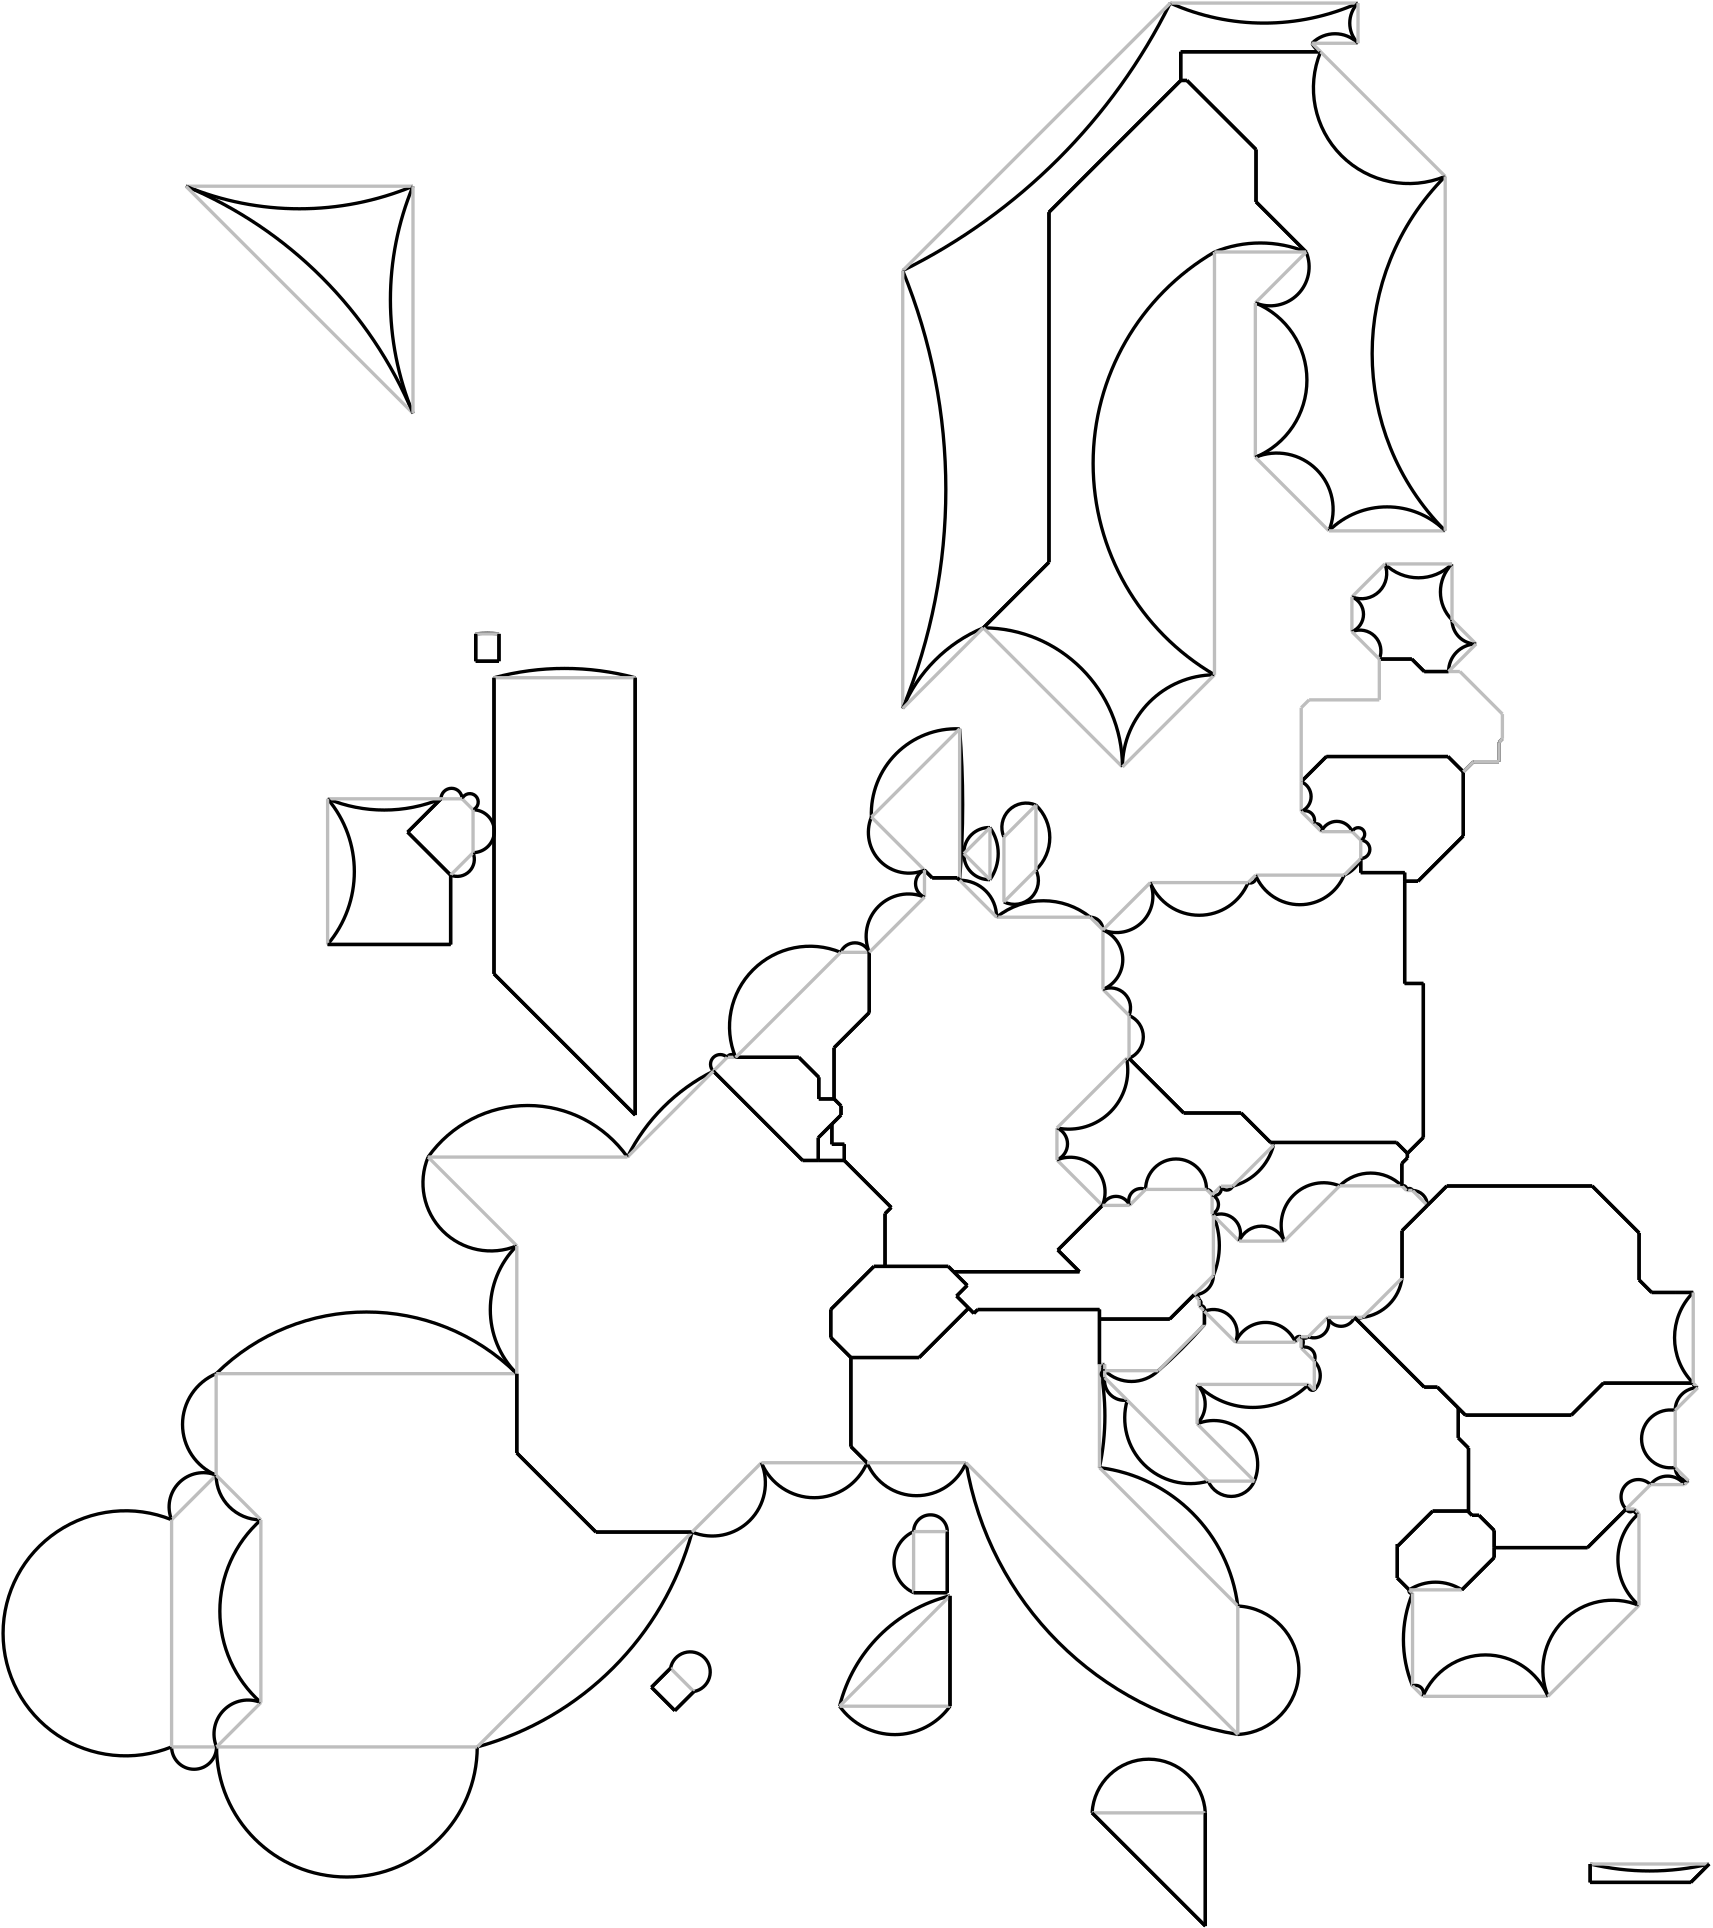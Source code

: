 <?xml version="1.0"?>
<!DOCTYPE ipe SYSTEM "ipe.dtd">
<ipe version="70005" creator="Ipe 7.1.1">
<info created="D:20110803231932" modified="D:20120926144655"/>
<ipestyle name="basic">
<pen name="heavier" value="0.8"/>
<pen name="fat" value="1.2"/>
<pen name="ultrafat" value="2"/>
<color name="red" value="1 0 0"/>
<color name="green" value="0 1 0"/>
<color name="blue" value="0 0 1"/>
<color name="yellow" value="1 1 0"/>
<color name="orange" value="1 0.647 0"/>
<color name="gold" value="1 0.843 0"/>
<color name="purple" value="0.627 0.125 0.941"/>
<color name="gray" value="0.745"/>
<color name="lightblue" value="0.678 0.847 0.902"/>
<color name="lightcyan" value="0.878 1 1"/>
<color name="lightgray" value="0.827"/>
<color name="lightgreen" value="0.565 0.933 0.565"/>
<color name="lightyellow" value="1 1 0.878"/>
<dashstyle name="dashed" value="[4] 0"/>
<dashstyle name="dotted" value="[1 3] 0"/>
<dashstyle name="dash dotted" value="[4 2 1 2] 0"/>
<dashstyle name="dash dot dotted" value="[4 2 1 2 1 2] 0"/>
</ipestyle>
<page>
<layer name="alpha"/>
<layer name="beta"/>
<view layers="alpha beta" active="beta"/>
<path layer="beta" stroke="black" pen="fat">
120.001 451.708 m
120.001 441.872 l
</path>
<path stroke="black" pen="fat">
120.001 441.872 m
128.374 441.872 l
</path>
<path stroke="black" pen="fat">
128.374 441.872 m
128.374 451.708 l
</path>
<path stroke="black" pen="fat">
126.584 435.905 m
126.584 329.296 l
</path>
<path stroke="black" pen="fat">
126.584 329.296 m
177.414 278.466 l
</path>
<path stroke="black" pen="fat">
177.414 278.466 m
177.414 435.905 l
</path>
<path stroke="black" pen="fat">
190.128 79.3321 m
183.273 72.4775 l
</path>
<path stroke="black" pen="fat">
183.273 72.4775 m
191.68 64.0711 l
</path>
<path stroke="black" pen="fat">
191.68 64.0711 m
198.535 70.925 l
</path>
<path stroke="black" pen="fat">
277.645 106.534 m
289.785 106.534 l
</path>
<path stroke="black" pen="fat">
289.785 106.534 m
289.785 128.517 l
</path>
<path stroke="black" pen="fat">
290.74 65.6552 m
290.74 105.391 l
</path>
<path stroke="black" pen="fat">
341.898 27.263 m
382.664 -13.494 l
</path>
<path stroke="black" pen="fat">
382.664 -13.494 m
382.664 27.263 l
</path>
<path stroke="black" pen="fat">
10.5187 132.788 m
12.3243 0 0 -12.3243 21.9454 137.405 26.5584 148.834 a
</path>
<path layer="alpha" stroke="gray" pen="fat">
10.5187 132.788 m
26.5584 148.834 l
</path>
<path layer="beta" stroke="black" pen="fat">
10.5187 51.0075 m
-44.1143 0 0 44.1143 -6.03572 91.8978 10.5187 132.788 a
</path>
<path layer="alpha" stroke="gray" pen="fat">
10.5187 51.0075 m
10.5187 132.788 l
</path>
<path layer="beta" stroke="black" pen="fat">
26.7019 51.0075 m
8.09171 0 0 -8.09171 18.6103 51.0505 10.5187 51.0075 a
</path>
<path layer="alpha" stroke="gray" pen="fat">
26.7019 51.0075 m
10.5187 51.0075 l
</path>
<path layer="beta" stroke="black" pen="fat">
95.4988 380.32 m
110.964 364.855 l
</path>
<path stroke="black" pen="fat">
107.502 392.325 m
95.4988 380.32 l
</path>
<path stroke="black" pen="fat">
110.964 339.889 m
66.6804 339.889 l
</path>
<path stroke="black" pen="fat">
110.964 364.855 m
110.964 339.889 l
</path>
<path stroke="black" pen="fat">
110.964 364.855 m
95.4988 380.32 l
</path>
<path stroke="black" pen="fat">
95.4988 380.32 m
107.502 392.325 l
</path>
<path stroke="black" pen="fat">
115.097 392.325 m
-3.01933 0 0 3.01933 117.886 391.168 119.042 388.379 a
</path>
<path layer="alpha" stroke="gray" pen="fat">
115.097 392.325 m
119.042 388.379 l
</path>
<path layer="beta" stroke="black" pen="fat">
107.502 392.325 m
3.79755 0 0 -3.79755 111.3 392.306 115.097 392.325 a
</path>
<path layer="alpha" stroke="gray" pen="fat">
107.502 392.325 m
115.097 392.325 l
</path>
<path layer="beta" stroke="black" pen="fat">
119.042 372.935 m
6.18438 0 0 -6.18438 113.328 370.569 110.964 364.855 a
</path>
<path layer="alpha" stroke="gray" pen="fat">
119.042 372.935 m
110.964 364.855 l
</path>
<path layer="beta" stroke="black" pen="fat">
119.042 388.379 m
7.72217 0 0 -7.72217 118.978 380.657 119.042 372.935 a
</path>
<path layer="alpha" stroke="gray" pen="fat">
119.042 388.379 m
119.042 372.935 l
</path>
<path layer="beta" stroke="black" pen="fat">
120.001 451.708 m
39.2491 0 0 -39.2491 124.188 412.683 128.374 451.708 a
</path>
<path layer="alpha" stroke="gray" pen="fat">
120.001 451.708 m
128.374 451.708 l
</path>
<path layer="beta" stroke="black" pen="fat">
120.001 441.872 m
120.001 451.708 l
</path>
<path stroke="black" pen="fat">
128.374 441.872 m
120.001 441.872 l
</path>
<path stroke="black" pen="fat">
128.374 451.708 m
128.374 441.872 l
</path>
<path stroke="black" pen="fat">
126.584 435.905 m
97.9975 0 0 -97.9975 151.999 341.26 177.414 435.905 a
</path>
<path layer="alpha" stroke="gray" pen="fat">
126.584 435.905 m
177.414 435.905 l
</path>
<path layer="beta" stroke="black" pen="fat">
126.584 329.296 m
126.584 435.905 l
</path>
<path stroke="black" pen="fat">
177.414 278.466 m
126.584 329.296 l
</path>
<path stroke="black" pen="fat">
177.414 435.905 m
177.414 278.466 l
</path>
<path stroke="black" pen="fat">
42.6579 132.736 m
16.1284 0 0 -16.1284 42.6868 148.864 26.5584 148.834 a
</path>
<path layer="alpha" stroke="gray" pen="fat">
42.6579 132.736 m
26.5584 148.834 l
</path>
<path layer="beta" stroke="black" pen="fat">
26.7019 51.0075 m
12.2328 0 0 -12.2328 38.0216 55.645 42.6579 66.9652 a
</path>
<path layer="alpha" stroke="gray" pen="fat">
26.7019 51.0075 m
42.6579 66.9652 l
</path>
<path layer="beta" stroke="black" pen="fat">
42.6579 66.9652 m
43.9979 0 0 -43.9979 71.8875 99.8505 42.6579 132.736 a
</path>
<path layer="alpha" stroke="gray" pen="fat">
42.6579 66.9652 m
42.6579 132.736 l
</path>
<path layer="beta" stroke="black" pen="fat">
163.268 128.355 m
197.9 128.355 l
</path>
<path stroke="black" pen="fat">
134.79 156.839 m
163.268 128.355 l
</path>
<path stroke="black" pen="fat">
134.79 185.363 m
134.79 156.839 l
</path>
<path stroke="black" pen="fat">
26.5584 185.363 m
77.0383 0 0 -77.0383 80.6742 130.532 134.79 185.363 a
</path>
<path layer="alpha" stroke="gray" pen="fat">
26.5584 185.363 m
134.79 185.363 l
</path>
<path layer="beta" stroke="black" pen="fat">
26.5584 148.834 m
19.8329 0 0 -19.8329 34.288 167.098 26.5584 185.363 a
</path>
<path layer="alpha" stroke="gray" pen="fat">
26.5584 148.834 m
26.5584 185.363 l
</path>
<path layer="beta" stroke="black" pen="fat">
120.552 51.0075 m
46.925 0 0 -46.925 73.6269 51.0934 26.7019 51.0075 a
</path>
<path layer="alpha" stroke="gray" pen="fat">
120.552 51.0075 m
26.7019 51.0075 l
</path>
<path layer="beta" stroke="black" pen="fat">
197.9 128.355 m
110.55 0 0 -110.55 91.2919 157.615 120.552 51.0075 a
</path>
<path layer="alpha" stroke="gray" pen="fat">
197.9 128.355 m
120.552 51.0075 l
</path>
<path layer="beta" stroke="black" pen="fat">
190.128 79.3321 m
-7.2097 0 0 7.2097 197.216 78.013 198.535 70.925 a
</path>
<path layer="alpha" stroke="gray" pen="fat">
190.128 79.3321 m
198.535 70.925 l
</path>
<path layer="beta" stroke="black" pen="fat">
183.273 72.4775 m
190.128 79.3321 l
</path>
<path stroke="black" pen="fat">
191.68 64.0711 m
183.273 72.4775 l
</path>
<path stroke="black" pen="fat">
198.535 70.925 m
191.68 64.0711 l
</path>
<path stroke="black" pen="fat">
249.007 284.28 m
251.51 281.777 l
</path>
<path stroke="black" pen="fat">
251.51 278.499 m
248.215 275.205 l
</path>
<path stroke="black" pen="fat">
251.51 281.777 m
251.51 278.499 l
</path>
<path stroke="black" pen="fat">
243.515 284.28 m
249.007 284.28 l
</path>
<path stroke="black" pen="fat">
243.515 292.06 m
243.515 284.28 l
</path>
<path stroke="black" pen="fat">
236.332 299.242 m
243.515 292.06 l
</path>
<path stroke="black" pen="fat">
213.559 299.242 m
236.332 299.242 l
</path>
<path stroke="black" pen="fat">
210.51 299.242 m
1.65162 0 0 -1.65162 212.034 298.607 213.559 299.242 a
</path>
<path layer="alpha" stroke="gray" pen="fat">
210.51 299.242 m
213.559 299.242 l
</path>
<path layer="beta" stroke="black" pen="fat">
205.544 294.274 m
3.5126 0 0 -3.5126 208.043 296.742 210.51 299.242 a
</path>
<path layer="alpha" stroke="gray" pen="fat">
205.544 294.274 m
210.51 299.242 l
</path>
<path layer="beta" stroke="black" pen="fat">
237.701 262.116 m
205.544 294.274 l
</path>
<path stroke="black" pen="fat">
243.339 262.116 m
237.701 262.116 l
</path>
<path stroke="black" pen="fat">
243.339 270.329 m
243.339 262.116 l
</path>
<path stroke="black" pen="fat">
248.215 275.205 m
243.339 270.329 l
</path>
<path stroke="black" pen="fat">
243.339 262.116 m
243.339 270.329 l
</path>
<path stroke="black" pen="fat">
243.339 270.329 m
248.215 275.205 l
</path>
<path stroke="black" pen="fat">
248.215 267.967 m
252.699 267.967 l
</path>
<path stroke="black" pen="fat">
248.215 275.205 m
248.215 267.967 l
</path>
<path stroke="black" pen="fat">
252.699 267.967 m
252.699 262.116 l
</path>
<path stroke="black" pen="fat">
252.699 262.116 m
243.339 262.116 l
</path>
<path stroke="black" pen="fat">
249.007 284.28 m
243.515 284.28 l
</path>
<path stroke="black" pen="fat">
243.515 284.28 m
243.515 292.06 l
</path>
<path stroke="black" pen="fat">
243.515 292.06 m
236.332 299.242 l
</path>
<path stroke="black" pen="fat">
236.332 299.242 m
213.559 299.242 l
</path>
<path stroke="black" pen="fat">
251.377 337.051 m
5.59765 0 0 -5.59765 256.534 334.874 261.691 337.051 a
</path>
<path layer="alpha" stroke="gray" pen="fat">
251.377 337.051 m
261.691 337.051 l
</path>
<path layer="beta" stroke="black" pen="fat">
213.559 299.242 m
28.9565 0 0 -28.9565 240.326 310.287 251.377 337.051 a
</path>
<path layer="alpha" stroke="gray" pen="fat">
213.559 299.242 m
251.377 337.051 l
</path>
<path layer="beta" stroke="black" pen="fat">
249.007 302.705 m
249.007 284.28 l
</path>
<path stroke="black" pen="fat">
261.691 315.389 m
249.007 302.705 l
</path>
<path stroke="black" pen="fat">
261.691 337.051 m
261.691 315.389 l
</path>
<path stroke="black" pen="fat">
197.9 128.355 m
163.268 128.355 l
</path>
<path stroke="black" pen="fat">
163.268 128.355 m
134.79 156.839 l
</path>
<path stroke="black" pen="fat">
134.79 156.839 m
134.79 185.363 l
</path>
<path stroke="black" pen="fat">
205.544 294.274 m
237.701 262.116 l
</path>
<path stroke="black" pen="fat">
237.701 262.116 m
243.339 262.116 l
</path>
<path stroke="black" pen="fat">
243.339 262.116 m
252.699 262.116 l
</path>
<path stroke="black" pen="fat">
252.699 262.116 m
269.591 245.224 l
</path>
<path stroke="black" pen="fat">
267.361 242.992 m
267.361 223.981 l
</path>
<path stroke="black" pen="fat">
269.591 245.224 m
267.361 242.992 l
</path>
<path stroke="black" pen="fat">
174.619 263.349 m
68.9518 0 0 -68.9518 236.321 232.572 205.544 294.274 a
</path>
<path layer="alpha" stroke="gray" pen="fat">
174.619 263.349 m
205.544 294.274 l
</path>
<path layer="beta" stroke="black" pen="fat">
102.859 263.349 m
43.9531 0 0 -43.9531 138.739 237.962 174.619 263.349 a
</path>
<path layer="alpha" stroke="gray" pen="fat">
102.859 263.349 m
174.619 263.349 l
</path>
<path layer="beta" stroke="black" pen="fat">
134.79 231.395 m
24.4644 0 0 -24.4644 125.473 254.016 102.859 263.349 a
</path>
<path layer="alpha" stroke="gray" pen="fat">
134.79 231.395 m
102.859 263.349 l
</path>
<path layer="beta" stroke="black" pen="fat">
134.79 185.363 m
32.5532 0 0 -32.5532 157.811 208.379 134.79 231.395 a
</path>
<path layer="alpha" stroke="gray" pen="fat">
134.79 185.363 m
134.79 231.395 l
</path>
<path layer="beta" stroke="black" pen="fat">
222.854 153.31 m
19.1264 0 0 -19.1264 205.159 146.05 197.9 128.355 a
</path>
<path layer="alpha" stroke="gray" pen="fat">
222.854 153.31 m
197.9 128.355 l
</path>
<path layer="beta" stroke="black" pen="fat">
260.887 153.31 m
20.6538 0 0 -20.6538 241.871 161.369 222.854 153.31 a
</path>
<path layer="alpha" stroke="gray" pen="fat">
260.887 153.31 m
222.854 153.31 l
</path>
<path layer="beta" stroke="black" pen="fat">
255.055 159.136 m
260.887 153.31 l
</path>
<path stroke="black" pen="fat">
255.055 191.184 m
255.055 159.136 l
</path>
<path stroke="black" pen="fat">
247.822 198.416 m
255.055 191.184 l
</path>
<path stroke="black" pen="fat">
247.822 208.469 m
247.822 198.416 l
</path>
<path stroke="black" pen="fat">
263.336 223.981 m
247.822 208.469 l
</path>
<path stroke="black" pen="fat">
267.361 223.981 m
263.336 223.981 l
</path>
<path stroke="black" pen="fat">
277.645 128.517 m
6.06992 0 0 -6.06992 283.715 128.479 289.785 128.517 a
</path>
<path layer="alpha" stroke="gray" pen="fat">
277.645 128.517 m
289.785 128.517 l
</path>
<path layer="beta" stroke="black" pen="fat">
277.645 106.534 m
12.0777 0 0 -12.0777 282.651 117.526 277.645 128.517 a
</path>
<path layer="alpha" stroke="gray" pen="fat">
277.645 106.534 m
277.645 128.517 l
</path>
<path layer="beta" stroke="black" pen="fat">
289.785 106.534 m
277.645 106.534 l
</path>
<path stroke="black" pen="fat">
289.785 128.517 m
289.785 106.534 l
</path>
<path stroke="black" pen="fat">
251.004 65.6552 m
54.4362 0 0 -54.4362 303.84 52.555 290.74 105.391 a
</path>
<path layer="alpha" stroke="gray" pen="fat">
251.004 65.6552 m
290.74 105.391 l
</path>
<path layer="beta" stroke="black" pen="fat">
290.74 65.6552 m
24.4226 0 0 -24.4226 270.872 79.8581 251.004 65.6552 a
</path>
<path layer="alpha" stroke="gray" pen="fat">
290.74 65.6552 m
251.004 65.6552 l
</path>
<path layer="beta" stroke="black" pen="fat">
290.74 105.391 m
290.74 65.6552 l
</path>
<path stroke="black" pen="fat">
262.447 385.753 m
30.5878 0 0 -30.5878 293.011 386.949 294.207 417.513 a
</path>
<path layer="alpha" stroke="gray" pen="fat">
262.447 385.753 m
294.207 417.513 l
</path>
<path layer="beta" stroke="black" pen="fat">
281.557 366.642 m
14.6577 0 0 -14.6577 276.017 380.213 262.447 385.753 a
</path>
<path layer="alpha" stroke="gray" pen="fat">
281.557 366.642 m
262.447 385.753 l
</path>
<path layer="beta" stroke="black" pen="fat">
294.207 417.513 m
338.067 0 0 -338.067 -42.7594 390.262 294.207 363.01 a
</path>
<path layer="alpha" stroke="gray" pen="fat">
294.207 417.513 m
294.207 363.01 l
</path>
<path layer="beta" stroke="black" pen="fat">
284.325 363.874 m
281.557 366.642 l
</path>
<path stroke="black" pen="fat">
293.344 363.874 m
284.325 363.874 l
</path>
<path stroke="black" pen="fat">
294.207 363.01 m
293.344 363.874 l
</path>
<path stroke="black" pen="fat">
255.055 191.184 m
247.822 198.416 l
</path>
<path stroke="black" pen="fat">
247.822 198.416 m
247.822 208.469 l
</path>
<path stroke="black" pen="fat">
247.822 208.469 m
263.336 223.981 l
</path>
<path stroke="black" pen="fat">
263.336 223.981 m
267.361 223.981 l
</path>
<path stroke="black" pen="fat">
293.111 213.32 m
297.45 208.984 l
</path>
<path stroke="black" pen="fat">
296.947 217.157 m
293.111 213.32 l
</path>
<path stroke="black" pen="fat">
292.03 222.075 m
296.947 217.157 l
</path>
<path stroke="black" pen="fat">
290.124 223.981 m
292.03 222.075 l
</path>
<path stroke="black" pen="fat">
267.361 223.981 m
290.124 223.981 l
</path>
<path stroke="black" pen="fat">
279.65 191.184 m
255.055 191.184 l
</path>
<path stroke="black" pen="fat">
297.45 208.984 m
279.65 191.184 l
</path>
<path stroke="black" pen="fat">
295.751 372.594 m
9.05009 0 0 -9.05009 304.795 372.922 305.126 381.966 a
</path>
<path layer="alpha" stroke="gray" pen="fat">
295.751 372.594 m
305.126 381.966 l
</path>
<path layer="beta" stroke="black" pen="fat">
305.126 363.219 m
9.05261 0 0 -9.05261 304.797 372.265 295.751 372.594 a
</path>
<path layer="alpha" stroke="gray" pen="fat">
305.126 363.219 m
295.751 372.594 l
</path>
<path layer="beta" stroke="black" pen="fat">
305.126 381.966 m
16.2523 0 0 -16.2523 291.85 372.592 305.126 363.219 a
</path>
<path layer="alpha" stroke="gray" pen="fat">
305.126 381.966 m
305.126 363.219 l
</path>
<path layer="beta" stroke="black" pen="fat">
310.156 378.531 m
8.73858 0 0 -8.73858 318.155 382.049 321.674 390.048 a
</path>
<path layer="alpha" stroke="gray" pen="fat">
310.156 378.531 m
321.674 390.048 l
</path>
<path stroke="gray" pen="fat">
310.156 355.224 m
310.156 378.531 l
</path>
<path layer="beta" stroke="black" pen="fat">
321.674 366.733 m
8.58828 0 0 -8.58828 313.982 362.913 310.156 355.224 a
</path>
<path layer="alpha" stroke="gray" pen="fat">
321.674 366.733 m
310.156 355.224 l
</path>
<path layer="beta" stroke="black" pen="fat">
321.674 390.048 m
16.1062 0 0 -16.1062 310.56 378.39 321.674 366.733 a
</path>
<path layer="alpha" stroke="gray" pen="fat">
321.674 390.048 m
321.674 366.733 l
</path>
<path layer="beta" stroke="black" pen="fat">
251.51 281.777 m
249.007 284.28 l
</path>
<path stroke="black" pen="fat">
248.215 275.205 m
251.51 278.499 l
</path>
<path stroke="black" pen="fat">
251.51 278.499 m
251.51 281.777 l
</path>
<path stroke="black" pen="fat">
252.699 267.967 m
248.215 267.967 l
</path>
<path stroke="black" pen="fat">
248.215 267.967 m
248.215 275.205 l
</path>
<path stroke="black" pen="fat">
252.699 262.116 m
252.699 267.967 l
</path>
<path stroke="black" pen="fat">
249.007 284.28 m
249.007 302.705 l
</path>
<path stroke="black" pen="fat">
249.007 302.705 m
261.691 315.389 l
</path>
<path stroke="black" pen="fat">
261.691 315.389 m
261.691 337.051 l
</path>
<path stroke="black" pen="fat">
269.591 245.224 m
252.699 262.116 l
</path>
<path stroke="black" pen="fat">
267.361 223.981 m
267.361 242.992 l
</path>
<path stroke="black" pen="fat">
267.361 242.992 m
269.591 245.224 l
</path>
<path stroke="black" pen="fat">
281.557 366.642 m
284.325 363.874 l
</path>
<path stroke="black" pen="fat">
284.325 363.874 m
293.344 363.874 l
</path>
<path stroke="black" pen="fat">
293.344 363.874 m
294.207 363.01 l
</path>
<path stroke="black" pen="fat">
292.03 222.075 m
290.124 223.981 l
</path>
<path stroke="black" pen="fat">
290.124 223.981 m
267.361 223.981 l
</path>
<path stroke="black" pen="fat">
345.802 323.699 m
7.19463 0 0 -7.19463 348.545 317.047 355.196 314.305 a
</path>
<path layer="alpha" stroke="gray" pen="fat">
345.802 323.699 m
355.196 314.305 l
</path>
<path layer="beta" stroke="black" pen="fat">
345.802 345.116 m
11.5989 0 0 -11.5989 341.346 334.408 345.802 323.699 a
</path>
<path layer="alpha" stroke="gray" pen="fat">
345.802 345.116 m
345.802 323.699 l
</path>
<path layer="beta" stroke="black" pen="fat">
355.196 314.305 m
8.33769 0 0 -8.33769 352.002 306.603 355.196 298.902 a
</path>
<path layer="alpha" stroke="gray" pen="fat">
355.196 314.305 m
355.196 298.902 l
</path>
<path layer="beta" stroke="black" pen="fat">
341.211 349.707 m
4.59695 0 0 -4.59695 341.206 345.11 345.802 345.116 a
</path>
<path layer="alpha" stroke="gray" pen="fat">
341.211 349.707 m
345.802 345.116 l
</path>
<path layer="beta" stroke="black" pen="fat">
307.51 349.707 m
26.9681 0 0 -26.9681 324.361 328.652 341.211 349.707 a
</path>
<path layer="alpha" stroke="gray" pen="fat">
307.51 349.707 m
341.211 349.707 l
</path>
<path layer="beta" stroke="black" pen="fat">
294.207 363.01 m
13.2188 0 0 -13.2188 294.292 349.792 307.51 349.707 a
</path>
<path layer="alpha" stroke="gray" pen="fat">
294.207 363.01 m
307.51 349.707 l
</path>
<path layer="beta" stroke="black" pen="fat">
281.557 356.93 m
5.27025 0 0 -5.27025 283.605 361.786 281.557 366.642 a
</path>
<path layer="alpha" stroke="gray" pen="fat">
281.557 356.93 m
281.557 366.642 l
</path>
<path layer="beta" stroke="black" pen="fat">
261.691 337.051 m
15.238 0 0 -15.238 275.793 342.825 281.557 356.93 a
</path>
<path layer="alpha" stroke="gray" pen="fat">
261.691 337.051 m
281.557 356.93 l
</path>
<path layer="beta" stroke="black" pen="fat">
337.361 222.075 m
292.03 222.075 l
</path>
<path stroke="black" pen="fat">
329.557 229.879 m
337.361 222.075 l
</path>
<path stroke="black" pen="fat">
345.614 245.951 m
329.557 229.879 l
</path>
<path stroke="black" pen="fat">
329.235 262.33 m
12.5381 0 0 -12.5381 334.028 250.744 345.614 245.951 a
</path>
<path layer="alpha" stroke="gray" pen="fat">
329.235 262.33 m
345.614 245.951 l
</path>
<path layer="beta" stroke="black" pen="fat">
329.235 273.824 m
6.23534 0 0 -6.23534 326.816 268.077 329.235 262.33 a
</path>
<path layer="alpha" stroke="gray" pen="fat">
329.235 273.824 m
329.235 262.33 l
</path>
<path layer="beta" stroke="black" pen="fat">
354.313 298.902 m
21.2604 0 0 -21.2604 333.481 294.656 329.235 273.824 a
</path>
<path layer="alpha" stroke="gray" pen="fat">
354.313 298.902 m
329.235 273.824 l
</path>
<path layer="beta" stroke="black" pen="fat">
355.196 298.902 m
0.479426 0 0 -0.479426 354.755 299.088 354.313 298.902 a
</path>
<path layer="alpha" stroke="gray" pen="fat">
355.196 298.902 m
354.313 298.902 l
</path>
<path layer="beta" stroke="black" pen="fat">
380.404 209.791 m
1.49319 0 0 -1.49319 380.964 208.407 382.347 207.846 a
</path>
<path layer="alpha" stroke="gray" pen="fat">
380.404 209.791 m
382.347 207.846 l
</path>
<path layer="beta" stroke="black" pen="fat">
380.404 211.938 m
1.16589 0 0 -1.16589 379.948 210.864 380.404 209.791 a
</path>
<path layer="alpha" stroke="gray" pen="fat">
380.404 211.938 m
380.404 209.791 l
</path>
<path layer="beta" stroke="black" pen="fat">
378.584 213.757 m
1.82234 0 0 -1.82234 378.581 211.935 380.404 211.938 a
</path>
<path layer="alpha" stroke="gray" pen="fat">
378.584 213.757 m
380.404 211.938 l
</path>
<path layer="beta" stroke="black" pen="fat">
369.862 205.034 m
378.584 213.757 l
</path>
<path stroke="black" pen="fat">
344.55 205.034 m
369.862 205.034 l
</path>
<path stroke="black" pen="fat">
344.55 188.777 m
344.55 205.034 l
</path>
<path stroke="black" pen="fat">
346.457 188.777 m
1.34949 0 0 -1.34949 345.504 189.732 344.55 188.777 a
</path>
<path layer="alpha" stroke="gray" pen="fat">
346.457 188.777 m
344.55 188.777 l
</path>
<path layer="beta" stroke="black" pen="fat">
346.457 186.457 m
1.64915 0 0 -1.64915 347.63 187.618 346.457 188.777 a
</path>
<path layer="alpha" stroke="gray" pen="fat">
346.457 186.457 m
346.457 188.777 l
</path>
<path layer="beta" stroke="black" pen="fat">
365.734 186.457 m
13.8778 0 0 -13.8778 356.096 196.442 346.457 186.457 a
</path>
<path layer="alpha" stroke="gray" pen="fat">
365.734 186.457 m
346.457 186.457 l
</path>
<path layer="beta" stroke="black" pen="fat">
382.347 203.072 m
175.004 0 0 -175.004 250.569 318.227 365.734 186.457 a
</path>
<path layer="alpha" stroke="gray" pen="fat">
382.347 203.072 m
365.734 186.457 l
</path>
<path layer="beta" stroke="black" pen="fat">
382.347 207.846 m
382.347 203.072 l
</path>
<path stroke="black" pen="fat">
341.898 27.263 m
20.412 0 0 -20.412 362.281 26.171 382.664 27.263 a
</path>
<path layer="alpha" stroke="gray" pen="fat">
341.898 27.263 m
382.664 27.263 l
</path>
<path layer="beta" stroke="black" pen="fat">
382.664 -13.494 m
341.898 27.263 l
</path>
<path stroke="black" pen="fat">
382.664 27.263 m
382.664 -13.494 l
</path>
<path stroke="black" pen="fat">
297.45 208.984 m
293.111 213.32 l
</path>
<path stroke="black" pen="fat">
293.111 213.32 m
296.947 217.157 l
</path>
<path stroke="black" pen="fat">
296.947 217.157 m
292.03 222.075 l
</path>
<path stroke="black" pen="fat">
292.03 222.075 m
337.361 222.075 l
</path>
<path stroke="black" pen="fat">
337.361 222.075 m
329.557 229.879 l
</path>
<path stroke="black" pen="fat">
329.557 229.879 m
345.614 245.951 l
</path>
<path stroke="black" pen="fat">
378.584 213.757 m
369.862 205.034 l
</path>
<path stroke="black" pen="fat">
369.862 205.034 m
344.55 205.034 l
</path>
<path stroke="black" pen="fat">
385.099 242.804 m
0.359383 0 0 -0.359383 385.233 242.471 385.566 242.335 a
</path>
<path layer="alpha" stroke="gray" pen="fat">
385.099 242.804 m
385.566 242.335 l
</path>
<path layer="beta" stroke="black" pen="fat">
385.099 249.704 m
3.73914 0 0 -3.73914 383.657 246.254 385.099 242.804 a
</path>
<path layer="alpha" stroke="gray" pen="fat">
385.099 249.704 m
385.099 242.804 l
</path>
<path layer="beta" stroke="black" pen="fat">
383.099 251.702 m
2.00823 0 0 -2.00823 383.091 249.694 385.099 249.704 a
</path>
<path layer="alpha" stroke="gray" pen="fat">
383.099 251.702 m
385.099 249.704 l
</path>
<path layer="beta" stroke="black" pen="fat">
361.152 251.702 m
10.9732 0 0 -10.9732 372.126 251.686 383.099 251.702 a
</path>
<path layer="alpha" stroke="gray" pen="fat">
361.152 251.702 m
383.099 251.702 l
</path>
<path layer="beta" stroke="black" pen="fat">
355.402 245.951 m
4.41589 0 0 -4.41589 359.495 247.609 361.152 251.702 a
</path>
<path layer="alpha" stroke="gray" pen="fat">
355.402 245.951 m
361.152 251.702 l
</path>
<path layer="beta" stroke="black" pen="fat">
345.614 245.951 m
5.3075 0 0 -5.3075 350.508 243.898 355.402 245.951 a
</path>
<path layer="alpha" stroke="gray" pen="fat">
345.614 245.951 m
355.402 245.951 l
</path>
<path layer="beta" stroke="black" pen="fat">
299.342 207.092 m
297.45 208.984 l
</path>
<path stroke="black" pen="fat">
300.702 208.452 m
299.342 207.092 l
</path>
<path stroke="black" pen="fat">
344.55 208.452 m
300.702 208.452 l
</path>
<path stroke="black" pen="fat">
344.55 205.034 m
344.55 208.452 l
</path>
<path stroke="black" pen="fat">
385.566 220.74 m
6.99781 0 0 -6.99781 378.569 220.755 378.584 213.757 a
</path>
<path layer="alpha" stroke="gray" pen="fat">
385.566 220.74 m
378.584 213.757 l
</path>
<path layer="beta" stroke="black" pen="fat">
385.566 242.335 m
28.2754 0 0 -28.2754 359.434 231.537 385.566 220.74 a
</path>
<path layer="alpha" stroke="gray" pen="fat">
385.566 242.335 m
385.566 220.74 l
</path>
<path layer="beta" stroke="black" pen="fat">
260.887 153.31 m
255.055 159.136 l
</path>
<path stroke="black" pen="fat">
255.055 159.136 m
255.055 191.184 l
</path>
<path stroke="black" pen="fat">
255.055 191.184 m
279.65 191.184 l
</path>
<path stroke="black" pen="fat">
279.65 191.184 m
297.45 208.984 l
</path>
<path stroke="black" pen="fat">
344.55 205.034 m
344.55 188.777 l
</path>
<path stroke="black" pen="fat">
297.45 208.984 m
299.342 207.092 l
</path>
<path stroke="black" pen="fat">
299.342 207.092 m
300.702 208.452 l
</path>
<path stroke="black" pen="fat">
300.702 208.452 m
344.55 208.452 l
</path>
<path stroke="black" pen="fat">
344.55 208.452 m
344.55 205.034 l
</path>
<path stroke="black" pen="fat">
344.55 151.542 m
57.2941 0 0 -57.2941 337.491 94.6848 394.351 101.728 a
</path>
<path layer="alpha" stroke="gray" pen="fat">
344.55 151.542 m
394.351 101.728 l
</path>
<path layer="beta" stroke="black" pen="fat">
344.55 188.777 m
89.435 0 0 -89.435 257.074 170.16 344.55 151.542 a
</path>
<path layer="alpha" stroke="gray" pen="fat">
344.55 188.777 m
344.55 151.542 l
</path>
<path layer="beta" stroke="black" pen="fat">
296.518 153.31 m
19.3073 0 0 -19.3073 278.703 160.752 260.887 153.31 a
</path>
<path layer="alpha" stroke="gray" pen="fat">
296.518 153.31 m
260.887 153.31 l
</path>
<path layer="beta" stroke="black" pen="fat">
394.351 55.4901 m
118.836 0 0 -118.836 413.757 172.731 296.518 153.31 a
</path>
<path layer="alpha" stroke="gray" pen="fat">
394.351 55.4901 m
296.518 153.31 l
</path>
<path layer="beta" stroke="black" pen="fat">
394.351 101.728 m
23.148 0 0 -23.148 393.191 78.609 394.351 55.4901 a
</path>
<path layer="alpha" stroke="gray" pen="fat">
394.351 101.728 m
394.351 55.4901 l
</path>
<path layer="beta" stroke="black" pen="fat">
406.136 268.616 m
1.96557 0 0 -1.96557 405.382 266.801 407.197 267.555 a
</path>
<path layer="alpha" stroke="gray" pen="fat">
406.136 268.616 m
407.197 267.555 l
</path>
<path layer="beta" stroke="black" pen="fat">
388.256 252.86 m
2.4216 0 0 -2.4216 386.014 251.946 385.099 249.704 a
</path>
<path layer="alpha" stroke="gray" pen="fat">
388.256 252.86 m
385.099 249.704 l
</path>
<path layer="beta" stroke="black" pen="fat">
392.497 252.86 m
2.29912 0 0 -2.29912 390.377 253.748 388.256 252.86 a
</path>
<path layer="alpha" stroke="gray" pen="fat">
392.497 252.86 m
388.256 252.86 l
</path>
<path layer="beta" stroke="black" pen="fat">
407.197 267.555 m
20.6665 0 0 -20.6665 387.218 272.841 392.497 252.86 a
</path>
<path layer="alpha" stroke="gray" pen="fat">
407.197 267.555 m
392.497 252.86 l
</path>
<path layer="beta" stroke="black" pen="fat">
395.541 279.211 m
406.136 268.616 l
</path>
<path stroke="black" pen="fat">
374.887 279.211 m
395.541 279.211 l
</path>
<path stroke="black" pen="fat">
355.196 298.902 m
374.887 279.211 l
</path>
<path stroke="black" pen="fat">
400.913 607.227 m
418.973 589.165 l
</path>
<path stroke="black" pen="fat">
400.913 626.071 m
400.913 607.227 l
</path>
<path stroke="black" pen="fat">
376.054 650.922 m
400.913 626.071 l
</path>
<path stroke="black" pen="fat">
373.807 650.922 m
376.054 650.922 l
</path>
<path stroke="black" pen="fat">
326.374 603.491 m
373.807 650.922 l
</path>
<path stroke="black" pen="fat">
326.374 477.507 m
326.374 603.491 l
</path>
<path stroke="black" pen="fat">
302.737 453.869 m
326.374 477.507 l
</path>
<path stroke="black" pen="fat">
382.347 203.072 m
382.347 207.846 l
</path>
<path stroke="black" pen="fat">
417.105 194.677 m
3.67434 0 0 -3.67434 418.495 191.276 421.896 189.886 a
</path>
<path layer="alpha" stroke="gray" pen="fat">
417.105 194.677 m
421.896 189.886 l
</path>
<path layer="beta" stroke="black" pen="fat">
417.105 198.667 m
2.82612 0 0 -2.82612 415.103 196.672 417.105 194.677 a
</path>
<path layer="alpha" stroke="gray" pen="fat">
417.105 198.667 m
417.105 194.677 l
</path>
<path layer="beta" stroke="black" pen="fat">
421.896 189.886 m
7.38695 0 0 -7.38695 416.652 184.684 421.896 179.481 a
</path>
<path layer="alpha" stroke="gray" pen="fat">
421.896 189.886 m
421.896 179.481 l
</path>
<path layer="beta" stroke="black" pen="fat">
415.111 196.675 m
1.52766 0 0 -1.52766 416.525 197.254 417.105 198.667 a
</path>
<path layer="alpha" stroke="gray" pen="fat">
415.111 196.675 m
417.105 198.667 l
</path>
<path layer="beta" stroke="black" pen="fat">
393.519 196.675 m
11.7305 0 0 -11.7305 404.315 192.087 415.111 196.675 a
</path>
<path layer="alpha" stroke="gray" pen="fat">
393.519 196.675 m
415.111 196.675 l
</path>
<path layer="beta" stroke="black" pen="fat">
382.347 207.846 m
8.56969 0 0 -8.56969 385.584 199.911 393.519 196.675 a
</path>
<path layer="alpha" stroke="gray" pen="fat">
382.347 207.846 m
393.519 196.675 l
</path>
<path layer="beta" stroke="black" pen="fat">
346.457 183.932 m
1.26254 0 0 -1.26254 346.468 185.195 346.457 186.457 a
</path>
<path layer="alpha" stroke="gray" pen="fat">
346.457 183.932 m
346.457 186.457 l
</path>
<path layer="beta" stroke="black" pen="fat">
354.54 175.845 m
7.10233 0 0 -7.10233 353.48 182.868 346.457 183.932 a
</path>
<path layer="alpha" stroke="gray" pen="fat">
354.54 175.845 m
346.457 183.932 l
</path>
<path layer="beta" stroke="black" pen="fat">
383.701 146.689 m
23.6135 0 0 -23.6135 377.259 169.406 354.54 175.845 a
</path>
<path layer="alpha" stroke="gray" pen="fat">
383.701 146.689 m
354.54 175.845 l
</path>
<path layer="beta" stroke="black" pen="fat">
400.316 146.689 m
9.01497 0 0 -9.01497 392.009 150.189 383.701 146.689 a
</path>
<path layer="alpha" stroke="gray" pen="fat">
400.316 146.689 m
383.701 146.689 l
</path>
<path layer="beta" stroke="black" pen="fat">
379.692 167.309 m
15.7956 0 0 -15.7956 385.711 152.705 400.316 146.689 a
</path>
<path layer="alpha" stroke="gray" pen="fat">
379.692 167.309 m
400.316 146.689 l
</path>
<path layer="beta" stroke="black" pen="fat">
379.692 181.505 m
10.0948 0 0 -10.0948 372.515 174.407 379.692 167.309 a
</path>
<path layer="alpha" stroke="gray" pen="fat">
379.692 181.505 m
379.692 167.309 l
</path>
<path layer="beta" stroke="black" pen="fat">
419.872 181.505 m
28.4812 0 0 -28.4812 399.782 201.694 379.692 181.505 a
</path>
<path layer="alpha" stroke="gray" pen="fat">
419.872 181.505 m
379.692 181.505 l
</path>
<path layer="beta" stroke="black" pen="fat">
421.896 179.481 m
1.55484 0 0 -1.55484 421.314 180.923 419.872 181.505 a
</path>
<path layer="alpha" stroke="gray" pen="fat">
421.896 179.481 m
419.872 181.505 l
</path>
<path layer="beta" stroke="black" pen="fat">
373.807 650.922 m
326.374 603.491 l
</path>
<path stroke="black" pen="fat">
326.374 603.491 m
326.374 477.507 l
</path>
<path stroke="black" pen="fat">
326.374 477.507 m
302.737 453.869 l
</path>
<path stroke="black" pen="fat">
373.807 661.255 m
373.807 650.922 l
</path>
<path stroke="black" pen="fat">
424.159 661.255 m
373.807 661.255 l
</path>
<path stroke="black" pen="fat">
451.471 268.616 m
455.41 264.677 l
</path>
<path stroke="black" pen="fat">
406.136 268.616 m
451.471 268.616 l
</path>
<path stroke="black" pen="fat">
453.402 261.045 m
453.402 252.975 l
</path>
<path stroke="black" pen="fat">
455.41 263.05 m
453.402 261.045 l
</path>
<path stroke="black" pen="fat">
455.41 264.677 m
455.41 263.05 l
</path>
<path stroke="black" pen="fat">
451.771 111.811 m
456.044 107.539 l
</path>
<path stroke="black" pen="fat">
451.771 123.171 m
451.771 111.811 l
</path>
<path stroke="black" pen="fat">
451.771 124.016 m
451.771 123.171 l
</path>
<path stroke="black" pen="fat">
406.136 268.616 m
395.541 279.211 l
</path>
<path stroke="black" pen="fat">
395.541 279.211 m
374.887 279.211 l
</path>
<path stroke="black" pen="fat">
374.887 279.211 m
355.196 298.902 l
</path>
<path stroke="black" pen="fat">
455.41 264.677 m
451.471 268.616 l
</path>
<path stroke="black" pen="fat">
451.471 268.616 m
406.136 268.616 l
</path>
<path stroke="black" pen="fat">
454.416 325.836 m
461.156 325.836 l
</path>
<path stroke="black" pen="fat">
454.416 362.672 m
454.416 325.836 l
</path>
<path stroke="black" pen="fat">
454.416 365.75 m
454.416 362.672 l
</path>
<path stroke="black" pen="fat">
438.606 365.75 m
454.416 365.75 l
</path>
<path stroke="black" pen="fat">
438.606 370.811 m
438.606 365.75 l
</path>
<path stroke="black" pen="fat">
461.156 270.419 m
455.41 264.677 l
</path>
<path stroke="black" pen="fat">
461.156 325.836 m
461.156 270.419 l
</path>
<path stroke="black" pen="fat">
385.566 242.335 m
7.10004 0 0 -7.10004 388.245 235.76 394.821 233.084 a
</path>
<path layer="alpha" stroke="gray" pen="fat">
385.566 242.335 m
394.821 233.084 l
</path>
<path layer="beta" stroke="black" pen="fat">
394.821 233.084 m
8.82287 0 0 -8.82287 402.956 229.667 411.09 233.084 a
</path>
<path layer="alpha" stroke="gray" pen="fat">
394.821 233.084 m
411.09 233.084 l
</path>
<path layer="beta" stroke="black" pen="fat">
411.09 233.084 m
15.2658 0 0 -15.2658 425.229 238.841 430.996 252.975 a
</path>
<path layer="alpha" stroke="gray" pen="fat">
411.09 233.084 m
430.996 252.975 l
</path>
<path layer="beta" stroke="black" pen="fat">
430.996 252.975 m
15.917 0 0 -15.917 442.199 241.668 453.402 252.975 a
</path>
<path layer="alpha" stroke="gray" pen="fat">
430.996 252.975 m
453.402 252.975 l
</path>
<path layer="beta" stroke="black" pen="fat">
457.241 251.324 m
5.40179 0 0 -5.40179 457.208 245.922 462.61 245.956 a
</path>
<path layer="alpha" stroke="gray" pen="fat">
457.241 251.324 m
462.61 245.956 l
</path>
<path layer="beta" stroke="black" pen="fat">
455.054 251.324 m
1.18794 0 0 -1.18794 456.148 250.86 457.241 251.324 a
</path>
<path layer="alpha" stroke="gray" pen="fat">
455.054 251.324 m
457.241 251.324 l
</path>
<path layer="beta" stroke="black" pen="fat">
453.402 252.975 m
1.26604 0 0 -1.26604 453.882 251.803 455.054 251.324 a
</path>
<path layer="alpha" stroke="gray" pen="fat">
453.402 252.975 m
455.054 251.324 l
</path>
<path layer="beta" stroke="black" pen="fat">
419.726 198.667 m
1.85377 0 0 -1.85377 418.416 199.978 417.105 198.667 a
</path>
<path layer="alpha" stroke="gray" pen="fat">
419.726 198.667 m
417.105 198.667 l
</path>
<path layer="beta" stroke="black" pen="fat">
426.701 205.641 m
5.34308 0 0 -5.34308 421.76 203.608 419.726 198.667 a
</path>
<path layer="alpha" stroke="gray" pen="fat">
426.701 205.641 m
419.726 198.667 l
</path>
<path layer="beta" stroke="black" pen="fat">
436.347 205.641 m
5.22076 0 0 -5.22076 431.524 207.64 426.701 205.641 a
</path>
<path layer="alpha" stroke="gray" pen="fat">
436.347 205.641 m
426.701 205.641 l
</path>
<path layer="beta" stroke="black" pen="fat">
439.314 205.641 m
3.90164 0 0 -3.90164 437.831 209.25 436.347 205.641 a
</path>
<path layer="alpha" stroke="gray" pen="fat">
439.314 205.641 m
436.347 205.641 l
</path>
<path layer="beta" stroke="black" pen="fat">
453.479 219.806 m
16.3754 0 0 -16.3754 437.236 221.884 439.314 205.641 a
</path>
<path layer="alpha" stroke="gray" pen="fat">
453.479 219.806 m
439.314 205.641 l
</path>
<path layer="beta" stroke="black" pen="fat">
453.479 236.824 m
453.479 219.806 l
</path>
<path stroke="black" pen="fat">
462.61 245.956 m
453.479 236.824 l
</path>
<path stroke="black" pen="fat">
418.973 589.165 m
400.913 607.227 l
</path>
<path stroke="black" pen="fat">
400.913 607.227 m
400.913 626.071 l
</path>
<path stroke="black" pen="fat">
400.913 626.071 m
376.054 650.922 l
</path>
<path stroke="black" pen="fat">
376.054 650.922 m
373.807 650.922 l
</path>
<path stroke="black" pen="fat">
373.807 650.922 m
373.807 661.255 l
</path>
<path stroke="black" pen="fat">
373.807 661.255 m
424.159 661.255 l
</path>
<path stroke="black" pen="fat">
454.416 362.672 m
454.416 365.75 l
</path>
<path stroke="black" pen="fat">
454.416 365.75 m
438.606 365.75 l
</path>
<path stroke="black" pen="fat">
438.606 365.75 m
438.606 370.811 l
</path>
<path stroke="black" pen="fat">
470.017 407.544 m
475.53 402.031 l
</path>
<path stroke="black" pen="fat">
426.247 407.544 m
470.017 407.544 l
</path>
<path stroke="black" pen="fat">
417.181 398.479 m
426.247 407.544 l
</path>
<path stroke="black" pen="fat">
459.231 362.672 m
454.416 362.672 l
</path>
<path stroke="black" pen="fat">
475.53 378.971 m
459.231 362.672 l
</path>
<path stroke="black" pen="fat">
475.53 402.031 m
475.53 378.971 l
</path>
<path stroke="black" pen="fat">
451.771 123.171 m
451.771 124.016 l
</path>
<path stroke="black" pen="fat">
473.735 162.257 m
477.404 158.586 l
</path>
<path stroke="black" pen="fat">
473.735 173 m
473.735 162.257 l
</path>
<path stroke="black" pen="fat">
477.404 158.586 m
477.404 135.634 l
</path>
<path stroke="black" pen="fat">
466.21 180.525 m
473.735 173 l
</path>
<path stroke="black" pen="fat">
461.451 180.525 m
466.21 180.525 l
</path>
<path stroke="black" pen="fat">
436.347 205.641 m
461.451 180.525 l
</path>
<path stroke="black" pen="fat">
464.504 135.9 m
451.771 123.171 l
</path>
<path stroke="black" pen="fat">
477.137 135.9 m
464.504 135.9 l
</path>
<path stroke="black" pen="fat">
477.404 135.634 m
477.137 135.9 l
</path>
<path stroke="black" pen="fat">
457.01 442.62 m
445.301 442.62 l
</path>
<path stroke="black" pen="fat">
461.477 438.152 m
457.01 442.62 l
</path>
<path stroke="black" pen="fat">
470.234 438.152 m
461.477 438.152 l
</path>
<path stroke="black" pen="fat">
456.044 107.539 m
451.771 111.811 l
</path>
<path stroke="black" pen="fat">
451.771 111.811 m
451.771 123.171 l
</path>
<path stroke="black" pen="fat">
451.771 123.171 m
464.504 135.9 l
</path>
<path stroke="black" pen="fat">
464.504 135.9 m
477.137 135.9 l
</path>
<path stroke="black" pen="fat">
477.137 135.9 m
477.404 135.634 l
</path>
<path stroke="black" pen="fat">
481.212 134.364 m
486.651 128.924 l
</path>
<path stroke="black" pen="fat">
478.672 134.364 m
481.212 134.364 l
</path>
<path stroke="black" pen="fat">
477.404 135.634 m
478.672 134.364 l
</path>
<path stroke="black" pen="fat">
486.651 128.924 m
486.651 122.761 l
</path>
<path stroke="black" pen="fat">
486.651 119.167 m
475.011 107.539 l
</path>
<path stroke="black" pen="fat">
486.651 122.761 m
486.651 119.167 l
</path>
<path stroke="black" pen="fat">
475.53 402.031 m
470.017 407.544 l
</path>
<path stroke="black" pen="fat">
470.017 407.544 m
426.247 407.544 l
</path>
<path stroke="black" pen="fat">
426.247 407.544 m
417.181 398.479 l
</path>
<path stroke="black" pen="fat">
445.301 442.62 m
457.01 442.62 l
</path>
<path stroke="black" pen="fat">
457.01 442.62 m
461.477 438.152 l
</path>
<path stroke="black" pen="fat">
461.477 438.152 m
470.234 438.152 l
</path>
<path stroke="black" pen="fat">
479.182 405.682 m
475.53 402.031 l
</path>
<path stroke="black" pen="fat">
488.377 405.682 m
479.182 405.682 l
</path>
<path stroke="black" pen="fat">
488.377 412.702 m
488.377 405.682 l
</path>
<path stroke="black" pen="fat">
489.606 413.931 m
488.377 412.702 l
</path>
<path stroke="black" pen="fat">
457.261 106.319 m
0.936163 0 0 -0.936163 456.911 107.187 456.044 107.539 a
</path>
<path layer="alpha" stroke="gray" pen="fat">
457.261 106.319 m
456.044 107.539 l
</path>
<path layer="beta" stroke="black" pen="fat">
457.261 72.9525 m
43.9809 0 0 -43.9809 497.955 89.6357 457.261 106.319 a
</path>
<path layer="alpha" stroke="gray" pen="fat">
457.261 72.9525 m
457.261 106.319 l
</path>
<path layer="beta" stroke="black" pen="fat">
456.044 107.539 m
17.5906 0 0 -17.5906 465.528 92.7237 475.011 107.539 a
</path>
<path layer="alpha" stroke="gray" pen="fat">
456.044 107.539 m
475.011 107.539 l
</path>
<path layer="beta" stroke="black" pen="fat">
475.011 107.539 m
486.651 119.167 l
</path>
<path stroke="black" pen="fat">
486.651 119.167 m
486.651 122.761 l
</path>
<path stroke="black" pen="fat">
520.26 122.761 m
534.142 136.644 l
</path>
<path stroke="black" pen="fat">
486.651 122.761 m
520.26 122.761 l
</path>
<path stroke="black" pen="fat">
538.817 236.04 m
521.923 252.935 l
</path>
<path stroke="black" pen="fat">
538.817 219.125 m
538.817 236.04 l
</path>
<path stroke="black" pen="fat">
543.332 214.612 m
538.817 219.125 l
</path>
<path stroke="black" pen="fat">
552.072 214.612 m
543.332 214.612 l
</path>
<path stroke="black" pen="fat">
461.156 325.836 m
454.416 325.836 l
</path>
<path stroke="black" pen="fat">
454.416 325.836 m
454.416 362.672 l
</path>
<path stroke="black" pen="fat">
454.416 362.672 m
459.231 362.672 l
</path>
<path stroke="black" pen="fat">
459.231 362.672 m
475.53 378.971 l
</path>
<path stroke="black" pen="fat">
475.53 378.971 m
475.53 402.031 l
</path>
<path stroke="gray" pen="fat">
475.53 402.031 m
479.182 405.682 l
</path>
<path stroke="gray" pen="fat">
479.182 405.682 m
488.377 405.682 l
</path>
<path stroke="gray" pen="fat">
488.377 405.682 m
488.377 412.702 l
</path>
<path stroke="gray" pen="fat">
488.377 412.702 m
489.606 413.931 l
</path>
<path stroke="black" pen="fat">
453.479 219.806 m
453.479 236.824 l
</path>
<path stroke="black" pen="fat">
453.479 236.824 m
462.61 245.956 l
</path>
<path stroke="black" pen="fat">
473.735 173 m
466.21 180.525 l
</path>
<path stroke="black" pen="fat">
466.21 180.525 m
461.451 180.525 l
</path>
<path stroke="black" pen="fat">
461.451 180.525 m
436.347 205.641 l
</path>
<path stroke="black" pen="fat">
521.923 252.935 m
538.817 236.04 l
</path>
<path stroke="black" pen="fat">
538.817 236.04 m
538.817 219.125 l
</path>
<path stroke="black" pen="fat">
538.817 219.125 m
543.332 214.612 l
</path>
<path stroke="black" pen="fat">
543.332 214.612 m
552.072 214.612 l
</path>
<path stroke="black" pen="fat">
552.072 214.612 m
558.31 214.612 l
</path>
<path stroke="black" pen="fat">
469.591 252.935 m
521.923 252.935 l
</path>
<path stroke="black" pen="fat">
462.61 245.956 m
469.591 252.935 l
</path>
<path stroke="black" pen="fat">
476.301 170.436 m
473.735 173 l
</path>
<path stroke="black" pen="fat">
514.417 170.436 m
476.301 170.436 l
</path>
<path stroke="black" pen="fat">
525.944 181.963 m
514.417 170.436 l
</path>
<path stroke="black" pen="fat">
558.31 181.963 m
525.944 181.963 l
</path>
<path stroke="black" pen="fat">
477.404 158.586 m
473.735 162.257 l
</path>
<path stroke="black" pen="fat">
473.735 162.257 m
473.735 173 l
</path>
<path stroke="black" pen="fat">
477.404 135.634 m
477.404 158.586 l
</path>
<path stroke="black" pen="fat">
486.651 128.924 m
481.212 134.364 l
</path>
<path stroke="black" pen="fat">
481.212 134.364 m
478.672 134.364 l
</path>
<path stroke="black" pen="fat">
478.672 134.364 m
477.404 135.634 l
</path>
<path stroke="black" pen="fat">
486.651 122.761 m
486.651 128.924 l
</path>
<path stroke="black" pen="fat">
534.142 136.644 m
520.26 122.761 l
</path>
<path stroke="black" pen="fat">
520.26 122.761 m
486.651 122.761 l
</path>
<path stroke="black" pen="fat">
473.735 173 m
476.301 170.436 l
</path>
<path stroke="black" pen="fat">
476.301 170.436 m
514.417 170.436 l
</path>
<path stroke="black" pen="fat">
514.417 170.436 m
525.944 181.963 l
</path>
<path stroke="black" pen="fat">
525.944 181.963 m
558.31 181.963 l
</path>
<path stroke="black" pen="fat">
521.204 2.2353 m
521.204 8.8546 l
</path>
<path stroke="black" pen="fat">
557.434 2.2353 m
521.204 2.2353 l
</path>
<path stroke="black" pen="fat">
564.046 8.8546 m
557.434 2.2353 l
</path>
<path stroke="black" pen="fat">
453.402 252.975 m
453.402 261.045 l
</path>
<path stroke="black" pen="fat">
453.402 261.045 m
455.41 263.05 l
</path>
<path stroke="black" pen="fat">
455.41 263.05 m
455.41 264.677 l
</path>
<path stroke="black" pen="fat">
455.41 264.677 m
461.156 270.419 l
</path>
<path stroke="black" pen="fat">
461.156 270.419 m
461.156 325.836 l
</path>
<path stroke="black" pen="fat">
558.31 214.612 m
552.072 214.612 l
</path>
<path stroke="black" pen="fat">
521.923 252.935 m
469.591 252.935 l
</path>
<path stroke="black" pen="fat">
469.591 252.935 m
462.61 245.956 l
</path>
<path stroke="black" pen="fat">
97.4225 612.86 m
106.849 0 0 -106.849 56.5433 711.58 15.664 612.86 a
</path>
<path layer="alpha" stroke="gray" pen="fat">
97.4225 612.86 m
15.664 612.86 l
</path>
<path layer="beta" stroke="black" pen="fat">
15.664 612.86 m
152.258 0 0 -152.258 -43.0547 472.38 97.4225 531.106 a
</path>
<path layer="alpha" stroke="gray" pen="fat">
15.664 612.86 m
97.4225 531.106 l
</path>
<path layer="beta" stroke="black" pen="fat">
97.4225 531.106 m
106.838 0 0 -106.838 196.131 571.983 97.4225 612.86 a
</path>
<path layer="alpha" stroke="gray" pen="fat">
97.4225 531.106 m
97.4225 612.86 l
</path>
<path layer="beta" stroke="black" pen="fat">
107.502 392.325 m
53.4475 0 0 -53.4475 87.0914 441.722 66.6804 392.325 a
</path>
<path layer="alpha" stroke="gray" pen="fat">
107.502 392.325 m
66.6804 392.325 l
</path>
<path layer="beta" stroke="black" pen="fat">
66.6804 392.325 m
40.5124 0 0 -40.5124 35.7955 366.107 66.6804 339.889 a
</path>
<path layer="alpha" stroke="gray" pen="fat">
66.6804 392.325 m
66.6804 339.889 l
</path>
<path layer="beta" stroke="black" pen="fat">
66.6804 339.889 m
110.964 339.889 l
</path>
<path stroke="black" pen="fat">
110.964 339.889 m
110.964 364.855 l
</path>
<path stroke="black" pen="fat">
302.737 453.869 m
50.1992 0 0 -50.1992 302.623 403.67 352.822 403.784 a
</path>
<path layer="alpha" stroke="gray" pen="fat">
302.737 453.869 m
352.822 403.784 l
</path>
<path layer="beta" stroke="black" pen="fat">
352.822 403.784 m
33.3663 0 0 -33.3663 386.188 403.602 385.957 436.968 a
</path>
<path layer="alpha" stroke="gray" pen="fat">
352.822 403.784 m
385.957 436.968 l
</path>
<path layer="beta" stroke="black" pen="fat">
385.957 436.968 m
88.1209 0 0 -88.1209 430.39 513.066 385.957 589.165 a
</path>
<path layer="alpha" stroke="gray" pen="fat">
385.957 436.968 m
385.957 589.165 l
</path>
<path layer="beta" stroke="black" pen="fat">
385.957 589.165 m
43.4936 0 0 -43.4936 402.465 548.926 418.973 589.165 a
</path>
<path layer="alpha" stroke="gray" pen="fat">
385.957 589.165 m
418.973 589.165 l
</path>
<path layer="beta" stroke="black" pen="fat">
437.631 678.793 m
82.7704 0 0 -82.7704 403.835 754.349 370.038 678.793 a
</path>
<path layer="alpha" stroke="gray" pen="fat">
437.631 678.793 m
370.038 678.793 l
</path>
<path layer="beta" stroke="black" pen="fat">
370.038 678.793 m
213.085 0 0 -213.085 179.11 773.405 273.722 582.476 a
</path>
<path layer="alpha" stroke="gray" pen="fat">
370.038 678.793 m
273.722 582.476 l
</path>
<path layer="beta" stroke="black" pen="fat">
273.722 582.476 m
207.85 0 0 -207.85 81.3938 503.664 273.722 424.852 a
</path>
<path layer="alpha" stroke="gray" pen="fat">
273.722 582.476 m
273.722 424.852 l
</path>
<path layer="beta" stroke="black" pen="fat">
273.722 424.852 m
53.9864 0 0 -53.9864 323.54 404.051 302.737 453.869 a
</path>
<path layer="alpha" stroke="gray" pen="fat">
273.722 424.852 m
302.737 453.869 l
</path>
<path layer="beta" stroke="black" pen="fat">
424.159 661.255 m
5.7166 0 0 -5.7166 426.365 666.529 421.091 664.322 a
</path>
<path layer="alpha" stroke="gray" pen="fat">
424.159 661.255 m
421.091 664.322 l
</path>
<path layer="beta" stroke="black" pen="fat">
421.091 664.322 m
11.7078 0 0 -11.7078 429.361 656.035 437.631 664.322 a
</path>
<path layer="alpha" stroke="gray" pen="fat">
421.091 664.322 m
437.631 664.322 l
</path>
<path layer="beta" stroke="black" pen="fat">
437.631 664.322 m
10.2838 0 0 -10.2838 444.939 671.558 437.631 678.793 a
</path>
<path layer="alpha" stroke="gray" pen="fat">
437.631 664.322 m
437.631 678.793 l
</path>
<path layer="beta" stroke="black" pen="fat">
438.606 370.811 m
11.1445 0 0 -11.1445 428.326 375.114 432.629 364.834 a
</path>
<path layer="alpha" stroke="gray" pen="fat">
438.606 370.811 m
432.629 364.834 l
</path>
<path layer="beta" stroke="black" pen="fat">
432.629 364.834 m
17.2643 0 0 -17.2643 416.688 371.463 400.747 364.834 a
</path>
<path layer="alpha" stroke="gray" pen="fat">
432.629 364.834 m
400.747 364.834 l
</path>
<path layer="beta" stroke="black" pen="fat">
400.747 364.834 m
2.0575 0 0 -2.0575 398.844 364.052 398.062 362.149 a
</path>
<path layer="alpha" stroke="gray" pen="fat">
400.747 364.834 m
398.062 362.149 l
</path>
<path layer="beta" stroke="black" pen="fat">
398.062 362.149 m
19.0786 0 0 -19.0786 380.449 369.48 362.835 362.149 a
</path>
<path layer="alpha" stroke="gray" pen="fat">
398.062 362.149 m
362.835 362.149 l
</path>
<path layer="beta" stroke="black" pen="fat">
362.835 362.149 m
13.0856 0 0 -13.0856 350.701 357.251 345.802 345.116 a
</path>
<path layer="alpha" stroke="gray" pen="fat">
362.835 362.149 m
345.802 345.116 l
</path>
<path layer="beta" stroke="black" pen="fat">
469.021 616.393 m
34.3771 0 0 -34.3771 455.957 648.191 424.159 661.255 a
</path>
<path layer="alpha" stroke="gray" pen="fat">
469.021 616.393 m
424.159 661.255 l
</path>
<path layer="beta" stroke="black" pen="fat">
418.973 589.165 m
14.0292 0 0 -14.0292 406 583.823 400.668 570.847 a
</path>
<path layer="alpha" stroke="gray" pen="fat">
418.973 589.165 m
400.668 570.847 l
</path>
<path layer="beta" stroke="black" pen="fat">
400.668 570.847 m
30.0801 0 0 -30.0801 389.154 543.057 400.668 515.268 a
</path>
<path layer="alpha" stroke="gray" pen="fat">
400.668 570.847 m
400.668 515.268 l
</path>
<path layer="beta" stroke="black" pen="fat">
400.668 515.268 m
20.2923 0 0 -20.2923 408.374 496.496 427.144 488.785 a
</path>
<path layer="alpha" stroke="gray" pen="fat">
400.668 515.268 m
427.144 488.785 l
</path>
<path layer="beta" stroke="black" pen="fat">
427.144 488.785 m
29.7172 0 0 -29.7172 448.082 467.697 469.021 488.785 a
</path>
<path layer="alpha" stroke="gray" pen="fat">
427.144 488.785 m
469.021 488.785 l
</path>
<path layer="beta" stroke="black" pen="fat">
469.021 488.785 m
90.5422 0 0 -90.5422 533.262 552.589 469.021 616.393 a
</path>
<path layer="alpha" stroke="gray" pen="fat">
469.021 488.785 m
469.021 616.393 l
</path>
<path layer="beta" stroke="black" pen="fat">
417.181 398.479 m
5.80891 0 0 -5.80891 414.932 393.123 417.181 387.767 a
</path>
<path layer="alpha" stroke="gray" pen="fat">
417.181 398.479 m
417.181 387.767 l
</path>
<path layer="beta" stroke="black" pen="fat">
417.181 387.767 m
3.47811 0 0 -3.47811 418.508 384.553 421.724 383.226 a
</path>
<path layer="alpha" stroke="gray" pen="fat">
417.181 387.767 m
421.724 383.226 l
</path>
<path layer="beta" stroke="black" pen="fat">
421.724 383.226 m
2.09207 0 0 -2.09207 422.509 381.287 424.447 380.5 a
</path>
<path layer="alpha" stroke="gray" pen="fat">
421.724 383.226 m
424.447 380.5 l
</path>
<path layer="beta" stroke="black" pen="fat">
424.447 380.5 m
6.00445 0 0 -6.00445 429.994 378.199 435.54 380.5 a
</path>
<path layer="alpha" stroke="gray" pen="fat">
424.447 380.5 m
435.54 380.5 l
</path>
<path layer="beta" stroke="black" pen="fat">
435.54 380.5 m
-2.34117 0 0 2.34117 437.696 379.588 438.606 377.431 a
</path>
<path layer="alpha" stroke="gray" pen="fat">
435.54 380.5 m
438.606 377.431 l
</path>
<path layer="beta" stroke="black" pen="fat">
438.606 377.431 m
3.31008 0 0 -3.31008 438.583 374.121 438.606 370.811 a
</path>
<path layer="alpha" stroke="gray" pen="fat">
438.606 377.431 m
438.606 370.811 l
</path>
<path layer="beta" stroke="black" pen="fat">
480.135 448.051 m
8.66647 0 0 -8.66647 480.136 456.718 471.47 456.717 a
</path>
<path layer="alpha" stroke="gray" pen="fat">
480.135 448.051 m
471.47 456.717 l
</path>
<path layer="beta" stroke="black" pen="fat">
471.47 456.717 m
14.2578 0 0 -14.2578 481.554 466.797 471.47 476.876 a
</path>
<path layer="alpha" stroke="gray" pen="fat">
471.47 456.717 m
471.47 476.876 l
</path>
<path layer="beta" stroke="black" pen="fat">
471.47 476.876 m
17.1325 0 0 -17.1325 459.381 489.017 447.292 476.876 a
</path>
<path layer="alpha" stroke="gray" pen="fat">
471.47 476.876 m
447.292 476.876 l
</path>
<path layer="beta" stroke="black" pen="fat">
447.292 476.876 m
9.09976 0 0 -9.09976 438.866 473.442 435.431 465.015 a
</path>
<path layer="alpha" stroke="gray" pen="fat">
447.292 476.876 m
435.431 465.015 l
</path>
<path layer="beta" stroke="black" pen="fat">
435.431 465.015 m
6.7871 0 0 -6.7871 432.818 458.751 435.431 452.487 a
</path>
<path layer="alpha" stroke="gray" pen="fat">
435.431 465.015 m
435.431 452.487 l
</path>
<path layer="beta" stroke="black" pen="fat">
435.431 452.487 m
7.55714 0 0 -7.55714 438.315 445.502 445.301 442.62 a
</path>
<path layer="alpha" stroke="gray" pen="fat">
435.431 452.487 m
445.301 442.62 l
</path>
<path layer="beta" stroke="black" pen="fat">
470.234 438.152 m
9.92781 0 0 -9.92781 480.162 438.124 480.135 448.051 a
</path>
<path layer="alpha" stroke="gray" pen="fat">
470.234 438.152 m
480.135 448.051 l
</path>
<path stroke="gray" pen="fat">
489.606 422.84 m
474.302 438.152 l
</path>
<path stroke="gray" pen="fat">
474.302 438.152 m
470.234 438.152 l
</path>
<path stroke="gray" pen="fat">
445.301 442.62 m
445.301 427.945 l
</path>
<path stroke="gray" pen="fat">
445.301 427.945 m
420.02 427.945 l
</path>
<path stroke="gray" pen="fat">
420.02 427.945 m
417.181 425.106 l
</path>
<path stroke="gray" pen="fat">
417.181 425.106 m
417.181 398.479 l
</path>
<path stroke="gray" pen="fat">
489.606 413.931 m
489.606 422.84 l
</path>
<path layer="beta" stroke="black" pen="fat">
538.776 135.049 m
1.22536 0 0 -1.22536 538.318 136.185 537.181 136.644 a
</path>
<path layer="alpha" stroke="gray" pen="fat">
538.776 135.049 m
537.181 136.644 l
</path>
<path layer="beta" stroke="black" pen="fat">
537.181 136.644 m
1.65046 0 0 -1.65046 535.662 137.288 534.142 136.644 a
</path>
<path layer="alpha" stroke="gray" pen="fat">
537.181 136.644 m
534.142 136.644 l
</path>
<path layer="beta" stroke="black" pen="fat">
457.261 72.9525 m
2.87737 0 0 -2.87737 458.342 70.2859 461.009 69.2051 a
</path>
<path layer="alpha" stroke="gray" pen="fat">
457.261 72.9525 m
461.009 69.2051 l
</path>
<path layer="beta" stroke="black" pen="fat">
461.009 69.2051 m
24.4401 0 0 -24.4401 483.517 59.6809 506.025 69.2051 a
</path>
<path layer="alpha" stroke="gray" pen="fat">
461.009 69.2051 m
506.025 69.2051 l
</path>
<path layer="beta" stroke="black" pen="fat">
506.025 69.2051 m
25.1334 0 0 -25.1334 529.306 78.6755 538.776 101.956 a
</path>
<path layer="alpha" stroke="gray" pen="fat">
506.025 69.2051 m
538.776 101.956 l
</path>
<path layer="beta" stroke="black" pen="fat">
538.776 101.956 m
21.845 0 0 -21.845 553.039 118.503 538.776 135.049 a
</path>
<path layer="alpha" stroke="gray" pen="fat">
538.776 101.956 m
538.776 135.049 l
</path>
<path layer="beta" stroke="black" pen="fat">
558.31 181.963 m
23.1673 0 0 -23.1673 574.749 198.288 558.31 214.612 a
</path>
<path layer="alpha" stroke="gray" pen="fat">
558.31 181.963 m
558.31 214.612 l
</path>
<path layer="beta" stroke="black" pen="fat">
559.949 180.324 m
1.64625 0 0 -1.64625 559.956 181.97 558.31 181.963 a
</path>
<path layer="alpha" stroke="gray" pen="fat">
559.949 180.324 m
558.31 181.963 l
</path>
<path layer="beta" stroke="black" pen="fat">
534.142 136.644 m
6.21459 0 0 -6.21459 538.539 141.036 542.934 145.43 a
</path>
<path layer="alpha" stroke="gray" pen="fat">
534.142 136.644 m
542.934 145.43 l
</path>
<path layer="beta" stroke="black" pen="fat">
542.934 145.43 m
7.67491 0 0 -7.67491 549.071 140.821 555.207 145.43 a
</path>
<path layer="alpha" stroke="gray" pen="fat">
542.934 145.43 m
555.207 145.43 l
</path>
<path layer="beta" stroke="black" pen="fat">
555.207 145.43 m
1.40275 0 0 -1.40275 556.61 145.424 556.605 146.826 a
</path>
<path layer="alpha" stroke="gray" pen="fat">
555.207 145.43 m
556.605 146.826 l
</path>
<path layer="beta" stroke="black" pen="fat">
556.605 146.826 m
4.81003 0 0 -4.81003 556.621 151.636 551.811 151.619 a
</path>
<path layer="alpha" stroke="gray" pen="fat">
556.605 146.826 m
551.811 151.619 l
</path>
<path layer="beta" stroke="black" pen="fat">
551.811 151.619 m
-10.4184 0 0 10.4184 550.126 161.9 551.811 172.181 a
</path>
<path layer="alpha" stroke="gray" pen="fat">
551.811 151.619 m
551.811 172.181 l
</path>
<path layer="beta" stroke="black" pen="fat">
551.811 172.181 m
8.18179 0 0 -8.18179 559.993 172.142 559.949 180.324 a
</path>
<path layer="alpha" stroke="gray" pen="fat">
551.811 172.181 m
559.949 180.324 l
</path>
<path layer="beta" stroke="black" pen="fat">
564.046 8.8546 m
92.5697 0 0 -92.5697 542.625 98.9117 521.204 8.8546 a
</path>
<path layer="alpha" stroke="gray" pen="fat">
564.046 8.8546 m
521.204 8.8546 l
</path>
<path layer="beta" stroke="black" pen="fat">
521.204 8.8546 m
521.204 2.2353 l
</path>
<path stroke="black" pen="fat">
521.204 2.2353 m
557.434 2.2353 l
</path>
<path stroke="black" pen="fat">
557.434 2.2353 m
564.046 8.8546 l
</path>
</page>
</ipe>
